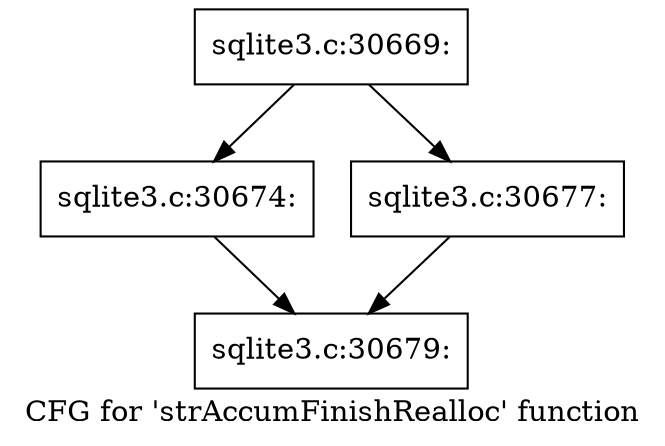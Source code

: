 digraph "CFG for 'strAccumFinishRealloc' function" {
	label="CFG for 'strAccumFinishRealloc' function";

	Node0x55c0f547c650 [shape=record,label="{sqlite3.c:30669:}"];
	Node0x55c0f547c650 -> Node0x55c0f6fff7e0;
	Node0x55c0f547c650 -> Node0x55c0f6fff880;
	Node0x55c0f6fff7e0 [shape=record,label="{sqlite3.c:30674:}"];
	Node0x55c0f6fff7e0 -> Node0x55c0f6fff830;
	Node0x55c0f6fff880 [shape=record,label="{sqlite3.c:30677:}"];
	Node0x55c0f6fff880 -> Node0x55c0f6fff830;
	Node0x55c0f6fff830 [shape=record,label="{sqlite3.c:30679:}"];
}
